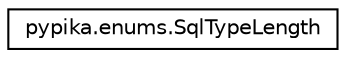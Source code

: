digraph "Graphical Class Hierarchy"
{
 // LATEX_PDF_SIZE
  edge [fontname="Helvetica",fontsize="10",labelfontname="Helvetica",labelfontsize="10"];
  node [fontname="Helvetica",fontsize="10",shape=record];
  rankdir="LR";
  Node0 [label="pypika.enums.SqlTypeLength",height=0.2,width=0.4,color="black", fillcolor="white", style="filled",URL="$classpypika_1_1enums_1_1SqlTypeLength.html",tooltip=" "];
}
